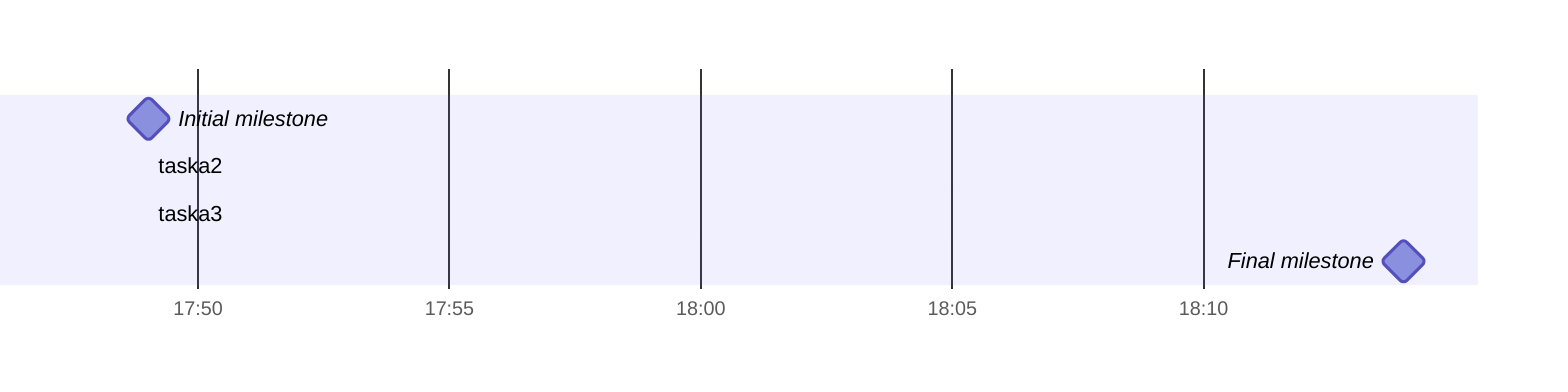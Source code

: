 gantt
    dateFormat HH:mm
    axisFormat %H:%M
    Initial milestone : milestone, m1, 17:49, 2min
    taska2 : 10min
    taska3 : 5min
    Final milestone : milestone, m2, 18:14, 2min